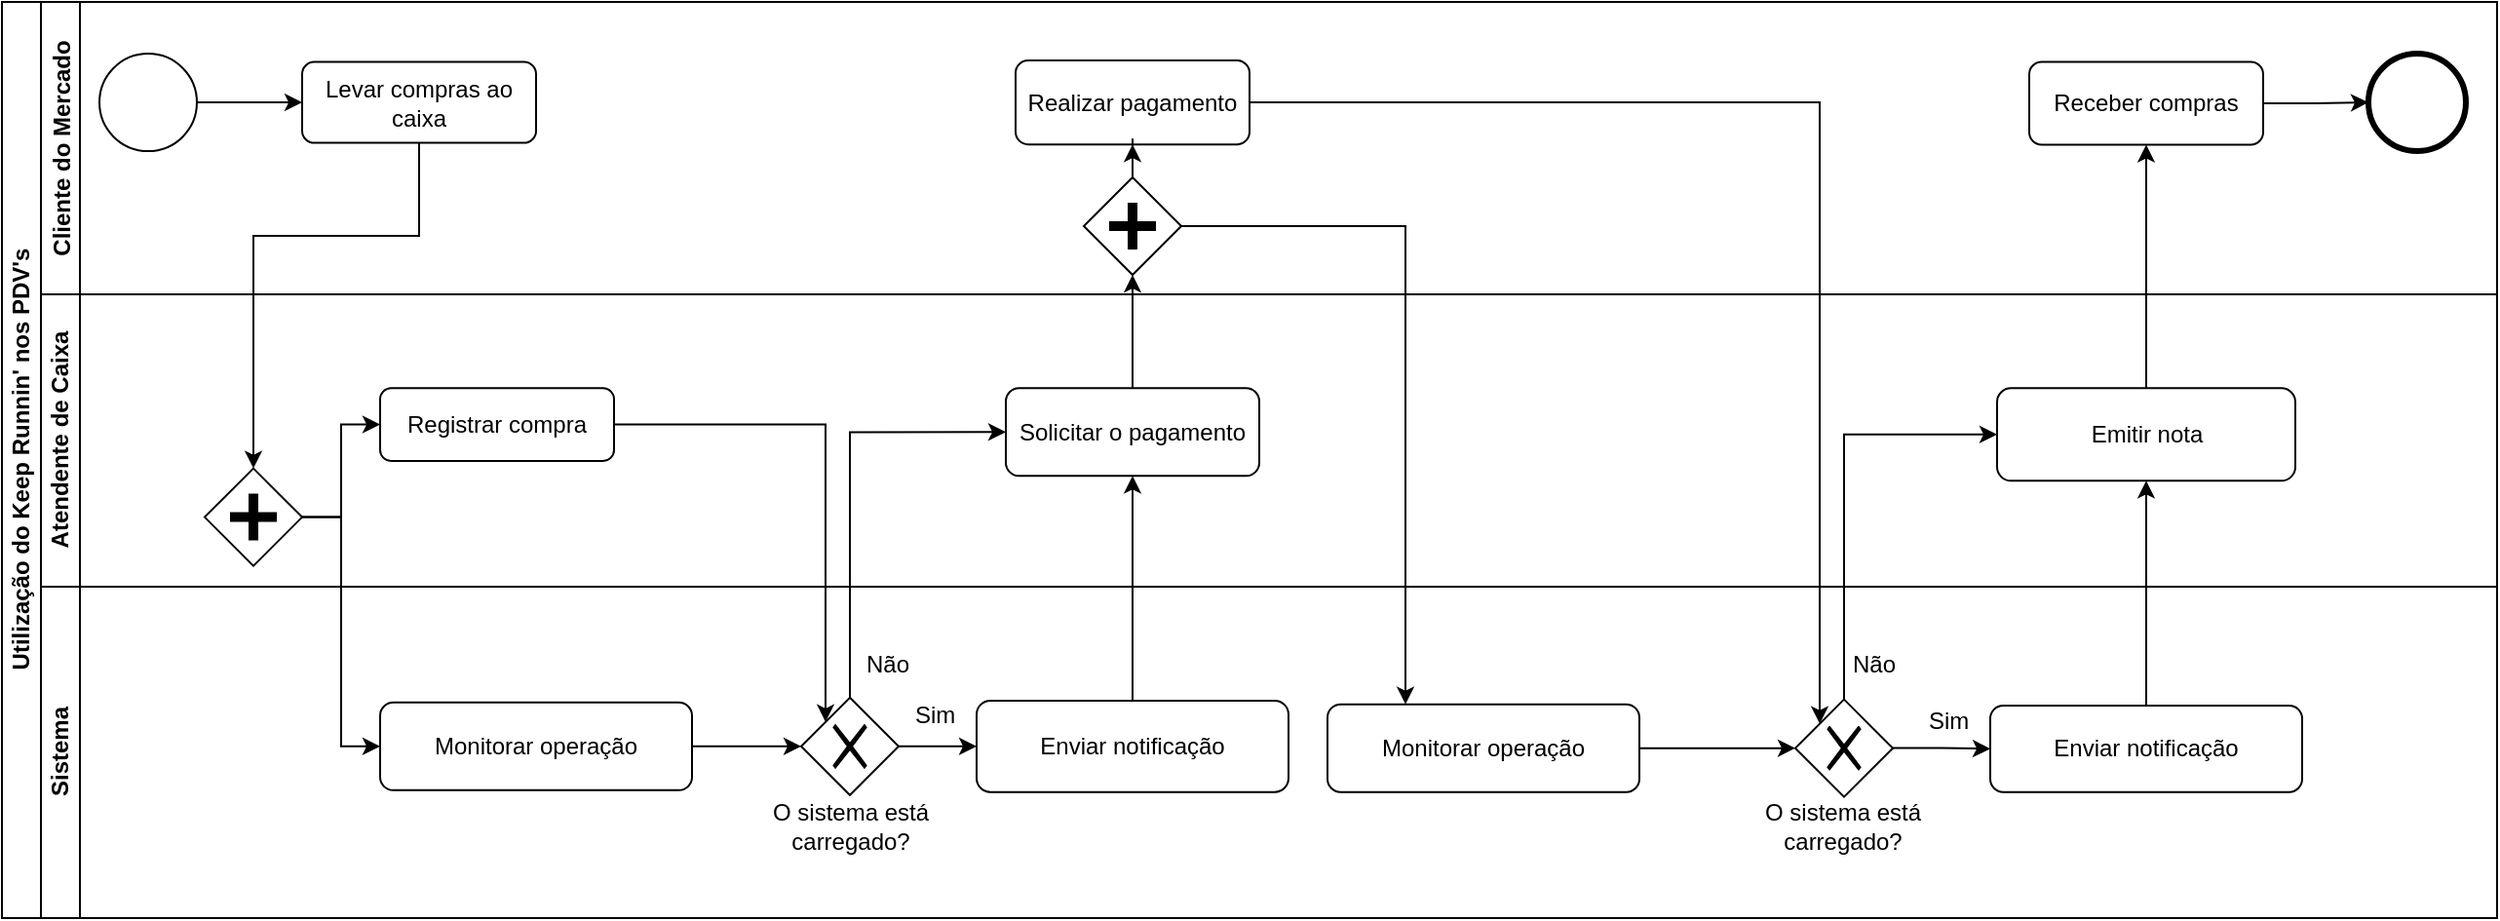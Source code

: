 <mxfile version="12.9.11" type="device" pages="2"><diagram id="c3NuhtuEMs88SY5oDYjT" name="bpmn-macro"><mxGraphModel dx="2972" dy="482" grid="1" gridSize="10" guides="1" tooltips="1" connect="1" arrows="1" fold="1" page="1" pageScale="1" pageWidth="827" pageHeight="1169" math="0" shadow="0"><root><mxCell id="0"/><mxCell id="1" parent="0"/><mxCell id="Vh5peBR717XZQMdsmWAM-1" value="Utilização do Keep Runnin' nos PDV's" style="swimlane;html=1;childLayout=stackLayout;resizeParent=1;resizeParentMax=0;horizontal=0;startSize=20;horizontalStack=0;" parent="1" vertex="1"><mxGeometry x="-1364" y="180" width="1280" height="470" as="geometry"/></mxCell><mxCell id="B78XAZ8MPt9qWJxM35Gf-1" value="Cliente do Mercado" style="swimlane;startSize=20;horizontal=0;" parent="Vh5peBR717XZQMdsmWAM-1" vertex="1"><mxGeometry x="20" width="1260" height="150" as="geometry"/></mxCell><mxCell id="B78XAZ8MPt9qWJxM35Gf-2" style="edgeStyle=orthogonalEdgeStyle;rounded=0;orthogonalLoop=1;jettySize=auto;html=1;exitX=1;exitY=0.5;exitDx=0;exitDy=0;entryX=0;entryY=0.5;entryDx=0;entryDy=0;" parent="B78XAZ8MPt9qWJxM35Gf-1" source="B78XAZ8MPt9qWJxM35Gf-5" target="B78XAZ8MPt9qWJxM35Gf-6" edge="1"><mxGeometry relative="1" as="geometry"/></mxCell><mxCell id="B78XAZ8MPt9qWJxM35Gf-6" value="" style="shape=mxgraph.bpmn.shape;html=1;verticalLabelPosition=bottom;labelBackgroundColor=#ffffff;verticalAlign=top;align=center;perimeter=ellipsePerimeter;outlineConnect=0;outline=end;symbol=general;" parent="B78XAZ8MPt9qWJxM35Gf-1" vertex="1"><mxGeometry x="1194" y="26.54" width="50" height="50" as="geometry"/></mxCell><mxCell id="B78XAZ8MPt9qWJxM35Gf-7" value="Realizar pagamento" style="shape=ext;rounded=1;html=1;whiteSpace=wrap;" parent="B78XAZ8MPt9qWJxM35Gf-1" vertex="1"><mxGeometry x="500" y="30.0" width="120" height="43.09" as="geometry"/></mxCell><mxCell id="0lItFt9nKa87hjEX4NUT-3" style="edgeStyle=orthogonalEdgeStyle;rounded=0;orthogonalLoop=1;jettySize=auto;html=1;exitX=1;exitY=0.5;exitDx=0;exitDy=0;" parent="B78XAZ8MPt9qWJxM35Gf-1" source="B78XAZ8MPt9qWJxM35Gf-3" target="0lItFt9nKa87hjEX4NUT-2" edge="1"><mxGeometry relative="1" as="geometry"/></mxCell><mxCell id="B78XAZ8MPt9qWJxM35Gf-3" value="" style="shape=mxgraph.bpmn.shape;html=1;verticalLabelPosition=bottom;labelBackgroundColor=#ffffff;verticalAlign=top;align=center;perimeter=ellipsePerimeter;outlineConnect=0;outline=standard;symbol=general;" parent="B78XAZ8MPt9qWJxM35Gf-1" vertex="1"><mxGeometry x="30" y="26.54" width="50" height="50" as="geometry"/></mxCell><mxCell id="B78XAZ8MPt9qWJxM35Gf-4" style="edgeStyle=orthogonalEdgeStyle;rounded=0;orthogonalLoop=1;jettySize=auto;html=1;exitX=0.5;exitY=1;exitDx=0;exitDy=0;" parent="B78XAZ8MPt9qWJxM35Gf-1" source="B78XAZ8MPt9qWJxM35Gf-5" target="B78XAZ8MPt9qWJxM35Gf-5" edge="1"><mxGeometry relative="1" as="geometry"/></mxCell><mxCell id="0lItFt9nKa87hjEX4NUT-2" value="Levar compras ao caixa" style="rounded=1;whiteSpace=wrap;html=1;" parent="B78XAZ8MPt9qWJxM35Gf-1" vertex="1"><mxGeometry x="134" y="30.77" width="120" height="41.54" as="geometry"/></mxCell><mxCell id="B78XAZ8MPt9qWJxM35Gf-5" value="Receber compras" style="shape=ext;rounded=1;html=1;whiteSpace=wrap;" parent="B78XAZ8MPt9qWJxM35Gf-1" vertex="1"><mxGeometry x="1020" y="30.77" width="120" height="42.5" as="geometry"/></mxCell><mxCell id="B78XAZ8MPt9qWJxM35Gf-47" style="edgeStyle=orthogonalEdgeStyle;rounded=0;orthogonalLoop=1;jettySize=auto;html=1;exitX=0.5;exitY=0;exitDx=0;exitDy=0;" parent="B78XAZ8MPt9qWJxM35Gf-1" source="B78XAZ8MPt9qWJxM35Gf-44" target="B78XAZ8MPt9qWJxM35Gf-7" edge="1"><mxGeometry relative="1" as="geometry"/></mxCell><mxCell id="B78XAZ8MPt9qWJxM35Gf-44" value="" style="shape=mxgraph.bpmn.shape;html=1;verticalLabelPosition=bottom;labelBackgroundColor=#ffffff;verticalAlign=top;align=center;perimeter=rhombusPerimeter;background=gateway;outlineConnect=0;outline=none;symbol=parallelGw;" parent="B78XAZ8MPt9qWJxM35Gf-1" vertex="1"><mxGeometry x="535" y="90" width="50" height="50" as="geometry"/></mxCell><mxCell id="B78XAZ8MPt9qWJxM35Gf-9" value="Atendente de Caixa" style="swimlane;html=1;startSize=20;horizontal=0;" parent="Vh5peBR717XZQMdsmWAM-1" vertex="1"><mxGeometry x="20" y="150" width="1260" height="150" as="geometry"/></mxCell><mxCell id="B78XAZ8MPt9qWJxM35Gf-11" value="Emitir nota" style="shape=ext;rounded=1;html=1;whiteSpace=wrap;" parent="B78XAZ8MPt9qWJxM35Gf-9" vertex="1"><mxGeometry x="1003.5" y="48.16" width="153" height="47.5" as="geometry"/></mxCell><mxCell id="B78XAZ8MPt9qWJxM35Gf-12" value="Solicitar o pagamento" style="shape=ext;rounded=1;html=1;whiteSpace=wrap;" parent="B78XAZ8MPt9qWJxM35Gf-9" vertex="1"><mxGeometry x="495" y="48.16" width="130" height="45" as="geometry"/></mxCell><mxCell id="B78XAZ8MPt9qWJxM35Gf-42" style="edgeStyle=orthogonalEdgeStyle;rounded=0;orthogonalLoop=1;jettySize=auto;html=1;entryX=0;entryY=0.5;entryDx=0;entryDy=0;" parent="B78XAZ8MPt9qWJxM35Gf-9" source="B78XAZ8MPt9qWJxM35Gf-39" target="B78XAZ8MPt9qWJxM35Gf-10" edge="1"><mxGeometry relative="1" as="geometry"/></mxCell><mxCell id="B78XAZ8MPt9qWJxM35Gf-10" value="Registrar compra" style="shape=ext;rounded=1;html=1;whiteSpace=wrap;" parent="B78XAZ8MPt9qWJxM35Gf-9" vertex="1"><mxGeometry x="174" y="48.16" width="120" height="37.3" as="geometry"/></mxCell><mxCell id="B78XAZ8MPt9qWJxM35Gf-39" value="" style="shape=mxgraph.bpmn.shape;html=1;verticalLabelPosition=bottom;labelBackgroundColor=#ffffff;verticalAlign=top;align=center;perimeter=rhombusPerimeter;background=gateway;outlineConnect=0;outline=none;symbol=parallelGw;" parent="B78XAZ8MPt9qWJxM35Gf-9" vertex="1"><mxGeometry x="84" y="89.31" width="50" height="50" as="geometry"/></mxCell><mxCell id="B78XAZ8MPt9qWJxM35Gf-16" value="Sistema" style="swimlane;html=1;startSize=20;horizontal=0;" parent="Vh5peBR717XZQMdsmWAM-1" vertex="1"><mxGeometry x="20" y="300" width="1260" height="170" as="geometry"/></mxCell><mxCell id="B78XAZ8MPt9qWJxM35Gf-17" style="edgeStyle=orthogonalEdgeStyle;rounded=0;orthogonalLoop=1;jettySize=auto;html=1;entryX=0;entryY=0.5;entryDx=0;entryDy=0;" parent="B78XAZ8MPt9qWJxM35Gf-16" source="B78XAZ8MPt9qWJxM35Gf-27" target="B78XAZ8MPt9qWJxM35Gf-25" edge="1"><mxGeometry relative="1" as="geometry"/></mxCell><mxCell id="B78XAZ8MPt9qWJxM35Gf-19" style="edgeStyle=orthogonalEdgeStyle;rounded=0;orthogonalLoop=1;jettySize=auto;html=1;" parent="B78XAZ8MPt9qWJxM35Gf-16" source="B78XAZ8MPt9qWJxM35Gf-25" target="B78XAZ8MPt9qWJxM35Gf-26" edge="1"><mxGeometry relative="1" as="geometry"/></mxCell><mxCell id="B78XAZ8MPt9qWJxM35Gf-20" style="edgeStyle=orthogonalEdgeStyle;rounded=0;orthogonalLoop=1;jettySize=auto;html=1;entryX=0;entryY=0.5;entryDx=0;entryDy=0;" parent="B78XAZ8MPt9qWJxM35Gf-16" source="B78XAZ8MPt9qWJxM35Gf-28" target="B78XAZ8MPt9qWJxM35Gf-29" edge="1"><mxGeometry relative="1" as="geometry"/></mxCell><mxCell id="B78XAZ8MPt9qWJxM35Gf-14" value="Não" style="text;html=1;align=center;verticalAlign=middle;resizable=0;points=[];autosize=1;" parent="B78XAZ8MPt9qWJxM35Gf-16" vertex="1"><mxGeometry x="920" y="30" width="40" height="20" as="geometry"/></mxCell><mxCell id="B78XAZ8MPt9qWJxM35Gf-13" value="Não" style="text;html=1;align=center;verticalAlign=middle;resizable=0;points=[];autosize=1;" parent="B78XAZ8MPt9qWJxM35Gf-16" vertex="1"><mxGeometry x="414" y="30" width="40" height="20" as="geometry"/></mxCell><mxCell id="B78XAZ8MPt9qWJxM35Gf-21" value="Sim&amp;nbsp;" style="text;html=1;align=center;verticalAlign=middle;resizable=0;points=[];autosize=1;" parent="B78XAZ8MPt9qWJxM35Gf-16" vertex="1"><mxGeometry x="960" y="59.41" width="40" height="20" as="geometry"/></mxCell><mxCell id="B78XAZ8MPt9qWJxM35Gf-22" value="Sim&amp;nbsp;" style="text;html=1;align=center;verticalAlign=middle;resizable=0;points=[];autosize=1;" parent="B78XAZ8MPt9qWJxM35Gf-16" vertex="1"><mxGeometry x="440" y="55.66" width="40" height="20" as="geometry"/></mxCell><mxCell id="B78XAZ8MPt9qWJxM35Gf-23" style="edgeStyle=orthogonalEdgeStyle;rounded=0;orthogonalLoop=1;jettySize=auto;html=1;" parent="B78XAZ8MPt9qWJxM35Gf-16" source="B78XAZ8MPt9qWJxM35Gf-29" target="B78XAZ8MPt9qWJxM35Gf-30" edge="1"><mxGeometry relative="1" as="geometry"/></mxCell><mxCell id="B78XAZ8MPt9qWJxM35Gf-27" value="Monitorar operação" style="shape=ext;rounded=1;html=1;whiteSpace=wrap;" parent="B78XAZ8MPt9qWJxM35Gf-16" vertex="1"><mxGeometry x="174" y="59.41" width="160" height="45" as="geometry"/></mxCell><mxCell id="B78XAZ8MPt9qWJxM35Gf-30" value="Enviar notificação" style="shape=ext;rounded=1;html=1;whiteSpace=wrap;" parent="B78XAZ8MPt9qWJxM35Gf-16" vertex="1"><mxGeometry x="1000" y="60.99" width="160" height="44.34" as="geometry"/></mxCell><mxCell id="B78XAZ8MPt9qWJxM35Gf-25" value="" style="shape=mxgraph.bpmn.shape;html=1;verticalLabelPosition=bottom;labelBackgroundColor=#ffffff;verticalAlign=top;align=center;perimeter=rhombusPerimeter;background=gateway;outlineConnect=0;outline=none;symbol=exclusiveGw;" parent="B78XAZ8MPt9qWJxM35Gf-16" vertex="1"><mxGeometry x="390" y="56.91" width="50" height="50" as="geometry"/></mxCell><mxCell id="B78XAZ8MPt9qWJxM35Gf-26" value="Enviar notificação" style="shape=ext;rounded=1;html=1;whiteSpace=wrap;" parent="B78XAZ8MPt9qWJxM35Gf-16" vertex="1"><mxGeometry x="480" y="58.49" width="160" height="46.84" as="geometry"/></mxCell><mxCell id="B78XAZ8MPt9qWJxM35Gf-28" value="Monitorar operação" style="shape=ext;rounded=1;html=1;whiteSpace=wrap;" parent="B78XAZ8MPt9qWJxM35Gf-16" vertex="1"><mxGeometry x="660" y="60.33" width="160" height="45" as="geometry"/></mxCell><mxCell id="B78XAZ8MPt9qWJxM35Gf-29" value="" style="shape=mxgraph.bpmn.shape;html=1;verticalLabelPosition=bottom;labelBackgroundColor=#ffffff;verticalAlign=top;align=center;perimeter=rhombusPerimeter;background=gateway;outlineConnect=0;outline=none;symbol=exclusiveGw;" parent="B78XAZ8MPt9qWJxM35Gf-16" vertex="1"><mxGeometry x="900" y="57.83" width="50" height="50" as="geometry"/></mxCell><mxCell id="B78XAZ8MPt9qWJxM35Gf-18" value="O sistema está&lt;br&gt;carregado?" style="text;html=1;align=center;verticalAlign=middle;resizable=0;points=[];autosize=1;" parent="B78XAZ8MPt9qWJxM35Gf-16" vertex="1"><mxGeometry x="365" y="107.83" width="100" height="30" as="geometry"/></mxCell><mxCell id="B78XAZ8MPt9qWJxM35Gf-24" value="O sistema está&lt;br&gt;carregado?" style="text;html=1;align=center;verticalAlign=middle;resizable=0;points=[];autosize=1;" parent="B78XAZ8MPt9qWJxM35Gf-16" vertex="1"><mxGeometry x="874" y="107.83" width="100" height="30" as="geometry"/></mxCell><mxCell id="B78XAZ8MPt9qWJxM35Gf-32" style="edgeStyle=orthogonalEdgeStyle;rounded=0;orthogonalLoop=1;jettySize=auto;html=1;exitX=0.5;exitY=0;exitDx=0;exitDy=0;entryX=0;entryY=0.5;entryDx=0;entryDy=0;" parent="Vh5peBR717XZQMdsmWAM-1" source="B78XAZ8MPt9qWJxM35Gf-25" target="B78XAZ8MPt9qWJxM35Gf-12" edge="1"><mxGeometry relative="1" as="geometry"/></mxCell><mxCell id="B78XAZ8MPt9qWJxM35Gf-34" style="edgeStyle=orthogonalEdgeStyle;rounded=0;orthogonalLoop=1;jettySize=auto;html=1;exitX=0.5;exitY=0;exitDx=0;exitDy=0;" parent="Vh5peBR717XZQMdsmWAM-1" source="B78XAZ8MPt9qWJxM35Gf-26" target="B78XAZ8MPt9qWJxM35Gf-12" edge="1"><mxGeometry relative="1" as="geometry"/></mxCell><mxCell id="B78XAZ8MPt9qWJxM35Gf-36" style="edgeStyle=orthogonalEdgeStyle;rounded=0;orthogonalLoop=1;jettySize=auto;html=1;exitX=0.5;exitY=0;exitDx=0;exitDy=0;entryX=0;entryY=0.5;entryDx=0;entryDy=0;" parent="Vh5peBR717XZQMdsmWAM-1" source="B78XAZ8MPt9qWJxM35Gf-29" target="B78XAZ8MPt9qWJxM35Gf-11" edge="1"><mxGeometry relative="1" as="geometry"/></mxCell><mxCell id="B78XAZ8MPt9qWJxM35Gf-37" style="edgeStyle=orthogonalEdgeStyle;rounded=0;orthogonalLoop=1;jettySize=auto;html=1;exitX=0.5;exitY=0;exitDx=0;exitDy=0;entryX=0.5;entryY=1;entryDx=0;entryDy=0;" parent="Vh5peBR717XZQMdsmWAM-1" source="B78XAZ8MPt9qWJxM35Gf-30" target="B78XAZ8MPt9qWJxM35Gf-11" edge="1"><mxGeometry relative="1" as="geometry"/></mxCell><mxCell id="B78XAZ8MPt9qWJxM35Gf-38" style="edgeStyle=orthogonalEdgeStyle;rounded=0;orthogonalLoop=1;jettySize=auto;html=1;exitX=0.5;exitY=0;exitDx=0;exitDy=0;entryX=0.5;entryY=1;entryDx=0;entryDy=0;" parent="Vh5peBR717XZQMdsmWAM-1" source="B78XAZ8MPt9qWJxM35Gf-11" target="B78XAZ8MPt9qWJxM35Gf-5" edge="1"><mxGeometry relative="1" as="geometry"/></mxCell><mxCell id="B78XAZ8MPt9qWJxM35Gf-43" style="edgeStyle=orthogonalEdgeStyle;rounded=0;orthogonalLoop=1;jettySize=auto;html=1;entryX=0;entryY=0.5;entryDx=0;entryDy=0;" parent="Vh5peBR717XZQMdsmWAM-1" source="B78XAZ8MPt9qWJxM35Gf-39" target="B78XAZ8MPt9qWJxM35Gf-27" edge="1"><mxGeometry relative="1" as="geometry"/></mxCell><mxCell id="B78XAZ8MPt9qWJxM35Gf-46" style="edgeStyle=orthogonalEdgeStyle;rounded=0;orthogonalLoop=1;jettySize=auto;html=1;exitX=0.5;exitY=0;exitDx=0;exitDy=0;" parent="Vh5peBR717XZQMdsmWAM-1" source="B78XAZ8MPt9qWJxM35Gf-12" target="B78XAZ8MPt9qWJxM35Gf-44" edge="1"><mxGeometry relative="1" as="geometry"/></mxCell><mxCell id="B78XAZ8MPt9qWJxM35Gf-48" style="edgeStyle=orthogonalEdgeStyle;rounded=0;orthogonalLoop=1;jettySize=auto;html=1;exitX=1;exitY=0.5;exitDx=0;exitDy=0;entryX=0.25;entryY=0;entryDx=0;entryDy=0;" parent="Vh5peBR717XZQMdsmWAM-1" source="B78XAZ8MPt9qWJxM35Gf-44" target="B78XAZ8MPt9qWJxM35Gf-28" edge="1"><mxGeometry relative="1" as="geometry"/></mxCell><mxCell id="0lItFt9nKa87hjEX4NUT-4" style="edgeStyle=orthogonalEdgeStyle;rounded=0;orthogonalLoop=1;jettySize=auto;html=1;exitX=0.5;exitY=1;exitDx=0;exitDy=0;entryX=0.5;entryY=0;entryDx=0;entryDy=0;" parent="Vh5peBR717XZQMdsmWAM-1" source="0lItFt9nKa87hjEX4NUT-2" target="B78XAZ8MPt9qWJxM35Gf-39" edge="1"><mxGeometry relative="1" as="geometry"><Array as="points"><mxPoint x="214" y="120"/><mxPoint x="129" y="120"/></Array></mxGeometry></mxCell><mxCell id="eMNBAR_Di2ct390Tx6Dg-1" style="edgeStyle=orthogonalEdgeStyle;rounded=0;orthogonalLoop=1;jettySize=auto;html=1;exitX=1;exitY=0.5;exitDx=0;exitDy=0;entryX=0.25;entryY=0.25;entryDx=0;entryDy=0;entryPerimeter=0;" parent="Vh5peBR717XZQMdsmWAM-1" source="B78XAZ8MPt9qWJxM35Gf-10" target="B78XAZ8MPt9qWJxM35Gf-25" edge="1"><mxGeometry relative="1" as="geometry"/></mxCell><mxCell id="eMNBAR_Di2ct390Tx6Dg-2" style="edgeStyle=orthogonalEdgeStyle;rounded=0;orthogonalLoop=1;jettySize=auto;html=1;exitX=1;exitY=0.5;exitDx=0;exitDy=0;entryX=0.25;entryY=0.25;entryDx=0;entryDy=0;entryPerimeter=0;" parent="Vh5peBR717XZQMdsmWAM-1" source="B78XAZ8MPt9qWJxM35Gf-7" target="B78XAZ8MPt9qWJxM35Gf-29" edge="1"><mxGeometry relative="1" as="geometry"/></mxCell></root></mxGraphModel></diagram><diagram name="bpmn-micro" id="N1xGqCWpBUXhDon2P3T6"><mxGraphModel dx="3205" dy="567" grid="1" gridSize="10" guides="1" tooltips="1" connect="1" arrows="1" fold="1" page="1" pageScale="1" pageWidth="827" pageHeight="1169" math="0" shadow="0"><root><mxCell id="0QOoDChIhGC8e_JKSmdJ-0"/><mxCell id="0QOoDChIhGC8e_JKSmdJ-1" parent="0QOoDChIhGC8e_JKSmdJ-0"/><mxCell id="0QOoDChIhGC8e_JKSmdJ-2" value="Processo de Monitoramento de Sistema" style="swimlane;html=1;childLayout=stackLayout;resizeParent=1;resizeParentMax=0;horizontal=0;startSize=20;horizontalStack=0;" parent="0QOoDChIhGC8e_JKSmdJ-1" vertex="1"><mxGeometry x="-1570" y="50" width="1500" height="540" as="geometry"/></mxCell><mxCell id="9Ld4M-j0psADtbaenKCE-4" value="" style="edgeStyle=orthogonalEdgeStyle;rounded=0;orthogonalLoop=1;jettySize=auto;html=1;" parent="0QOoDChIhGC8e_JKSmdJ-2" source="Z24LBl3ZKb3li9x1-1qe-1" target="9Ld4M-j0psADtbaenKCE-3" edge="1"><mxGeometry relative="1" as="geometry"/></mxCell><mxCell id="9Ld4M-j0psADtbaenKCE-5" style="edgeStyle=orthogonalEdgeStyle;rounded=0;orthogonalLoop=1;jettySize=auto;html=1;exitX=0.5;exitY=1;exitDx=0;exitDy=0;entryX=0;entryY=0.5;entryDx=0;entryDy=0;" parent="0QOoDChIhGC8e_JKSmdJ-2" source="9Ld4M-j0psADtbaenKCE-0" target="9Ld4M-j0psADtbaenKCE-3" edge="1"><mxGeometry relative="1" as="geometry"/></mxCell><mxCell id="0QOoDChIhGC8e_JKSmdJ-3" value="Atendente de Caixa" style="swimlane;html=1;startSize=20;horizontal=0;" parent="0QOoDChIhGC8e_JKSmdJ-2" vertex="1"><mxGeometry x="20" width="1480" height="170" as="geometry"/></mxCell><mxCell id="9Ld4M-j0psADtbaenKCE-1" style="edgeStyle=orthogonalEdgeStyle;rounded=0;orthogonalLoop=1;jettySize=auto;html=1;exitX=1;exitY=0.5;exitDx=0;exitDy=0;entryX=0;entryY=0.5;entryDx=0;entryDy=0;" parent="0QOoDChIhGC8e_JKSmdJ-3" source="Z24LBl3ZKb3li9x1-1qe-0" target="9Ld4M-j0psADtbaenKCE-0" edge="1"><mxGeometry relative="1" as="geometry"/></mxCell><mxCell id="Z24LBl3ZKb3li9x1-1qe-0" value="" style="shape=mxgraph.bpmn.shape;html=1;verticalLabelPosition=bottom;labelBackgroundColor=#ffffff;verticalAlign=top;align=center;perimeter=ellipsePerimeter;outlineConnect=0;outline=standard;symbol=general;" parent="0QOoDChIhGC8e_JKSmdJ-3" vertex="1"><mxGeometry x="30" y="20" width="50" height="50" as="geometry"/></mxCell><mxCell id="9Ld4M-j0psADtbaenKCE-2" style="edgeStyle=orthogonalEdgeStyle;rounded=0;orthogonalLoop=1;jettySize=auto;html=1;exitX=1;exitY=0.5;exitDx=0;exitDy=0;" parent="0QOoDChIhGC8e_JKSmdJ-3" source="9Ld4M-j0psADtbaenKCE-0" target="Z24LBl3ZKb3li9x1-1qe-1" edge="1"><mxGeometry relative="1" as="geometry"/></mxCell><mxCell id="9Ld4M-j0psADtbaenKCE-0" value="" style="shape=mxgraph.bpmn.shape;html=1;verticalLabelPosition=bottom;labelBackgroundColor=#ffffff;verticalAlign=top;align=center;perimeter=rhombusPerimeter;background=gateway;outlineConnect=0;outline=none;symbol=parallelGw;" parent="0QOoDChIhGC8e_JKSmdJ-3" vertex="1"><mxGeometry x="110" y="20" width="50" height="50" as="geometry"/></mxCell><mxCell id="Z24LBl3ZKb3li9x1-1qe-1" value="Registrar compra" style="shape=ext;rounded=1;html=1;whiteSpace=wrap;" parent="0QOoDChIhGC8e_JKSmdJ-3" vertex="1"><mxGeometry x="190" y="22.5" width="120" height="45" as="geometry"/></mxCell><mxCell id="KAmvVac5mEkI-8yUprFS-0" value="" style="shape=mxgraph.bpmn.shape;html=1;verticalLabelPosition=bottom;labelBackgroundColor=#ffffff;verticalAlign=top;align=center;perimeter=ellipsePerimeter;outlineConnect=0;outline=end;symbol=general;" parent="0QOoDChIhGC8e_JKSmdJ-3" vertex="1"><mxGeometry x="1392" y="20" width="50" height="50" as="geometry"/></mxCell><mxCell id="X-Vo-S0aOBVSHEInuLb7-17" style="edgeStyle=orthogonalEdgeStyle;rounded=0;orthogonalLoop=1;jettySize=auto;html=1;exitX=1;exitY=0.5;exitDx=0;exitDy=0;" edge="1" parent="0QOoDChIhGC8e_JKSmdJ-3" source="XjrlAF3a-9xK30LVJ9Ph-0" target="KAmvVac5mEkI-8yUprFS-0"><mxGeometry relative="1" as="geometry"/></mxCell><mxCell id="XjrlAF3a-9xK30LVJ9Ph-0" value="Solicitar pagamento" style="shape=ext;rounded=1;html=1;whiteSpace=wrap;" vertex="1" parent="0QOoDChIhGC8e_JKSmdJ-3"><mxGeometry x="1180" y="22.5" width="120" height="45" as="geometry"/></mxCell><mxCell id="X-Vo-S0aOBVSHEInuLb7-15" style="edgeStyle=orthogonalEdgeStyle;rounded=0;orthogonalLoop=1;jettySize=auto;html=1;exitX=0.5;exitY=0;exitDx=0;exitDy=0;" edge="1" parent="0QOoDChIhGC8e_JKSmdJ-3" source="X-Vo-S0aOBVSHEInuLb7-6" target="XjrlAF3a-9xK30LVJ9Ph-0"><mxGeometry relative="1" as="geometry"/></mxCell><mxCell id="X-Vo-S0aOBVSHEInuLb7-6" value="Reduzir ritmo de atendimento" style="shape=ext;rounded=1;html=1;whiteSpace=wrap;" vertex="1" parent="0QOoDChIhGC8e_JKSmdJ-3"><mxGeometry x="1180" y="100" width="120" height="45" as="geometry"/></mxCell><mxCell id="0QOoDChIhGC8e_JKSmdJ-20" value="Sistema" style="swimlane;html=1;startSize=20;horizontal=0;" parent="0QOoDChIhGC8e_JKSmdJ-2" vertex="1"><mxGeometry x="20" y="170" width="1480" height="370" as="geometry"/></mxCell><mxCell id="OlpVUVgLHqFzJKcoz9PE-5" style="edgeStyle=orthogonalEdgeStyle;rounded=0;orthogonalLoop=1;jettySize=auto;html=1;exitX=1;exitY=0.5;exitDx=0;exitDy=0;entryX=0;entryY=0.5;entryDx=0;entryDy=0;" edge="1" parent="0QOoDChIhGC8e_JKSmdJ-20" source="9Ld4M-j0psADtbaenKCE-3" target="OlpVUVgLHqFzJKcoz9PE-4"><mxGeometry relative="1" as="geometry"/></mxCell><mxCell id="9Ld4M-j0psADtbaenKCE-3" value="Receber dados do caixa" style="shape=ext;rounded=1;html=1;whiteSpace=wrap;" parent="0QOoDChIhGC8e_JKSmdJ-20" vertex="1"><mxGeometry x="190" y="112.5" width="120" height="45" as="geometry"/></mxCell><mxCell id="6Udx4CW9P02CAfeNGXdP-7" style="edgeStyle=orthogonalEdgeStyle;rounded=0;orthogonalLoop=1;jettySize=auto;html=1;exitX=1;exitY=0.5;exitDx=0;exitDy=0;" edge="1" parent="0QOoDChIhGC8e_JKSmdJ-20" source="-04JxwEBUjjIclpAGio1-0" target="6Udx4CW9P02CAfeNGXdP-5"><mxGeometry relative="1" as="geometry"/></mxCell><mxCell id="-04JxwEBUjjIclpAGio1-0" value="Monitorar CPU" style="shape=ext;rounded=1;html=1;whiteSpace=wrap;" parent="0QOoDChIhGC8e_JKSmdJ-20" vertex="1"><mxGeometry x="460" y="27.5" width="120" height="45" as="geometry"/></mxCell><mxCell id="6Udx4CW9P02CAfeNGXdP-8" style="edgeStyle=orthogonalEdgeStyle;rounded=0;orthogonalLoop=1;jettySize=auto;html=1;exitX=1;exitY=0.5;exitDx=0;exitDy=0;" edge="1" parent="0QOoDChIhGC8e_JKSmdJ-20" source="OlpVUVgLHqFzJKcoz9PE-0" target="6Udx4CW9P02CAfeNGXdP-5"><mxGeometry relative="1" as="geometry"/></mxCell><mxCell id="OlpVUVgLHqFzJKcoz9PE-0" value="Monitorar Memória" style="shape=ext;rounded=1;html=1;whiteSpace=wrap;" vertex="1" parent="0QOoDChIhGC8e_JKSmdJ-20"><mxGeometry x="460" y="112.5" width="120" height="45" as="geometry"/></mxCell><mxCell id="6Udx4CW9P02CAfeNGXdP-10" style="edgeStyle=orthogonalEdgeStyle;rounded=0;orthogonalLoop=1;jettySize=auto;html=1;exitX=1;exitY=0.5;exitDx=0;exitDy=0;" edge="1" parent="0QOoDChIhGC8e_JKSmdJ-20" source="OlpVUVgLHqFzJKcoz9PE-2" target="6Udx4CW9P02CAfeNGXdP-5"><mxGeometry relative="1" as="geometry"/></mxCell><mxCell id="OlpVUVgLHqFzJKcoz9PE-2" value="Monitorar Disco" style="shape=ext;rounded=1;html=1;whiteSpace=wrap;" vertex="1" parent="0QOoDChIhGC8e_JKSmdJ-20"><mxGeometry x="460" y="207.5" width="120" height="45" as="geometry"/></mxCell><mxCell id="OlpVUVgLHqFzJKcoz9PE-6" style="edgeStyle=orthogonalEdgeStyle;rounded=0;orthogonalLoop=1;jettySize=auto;html=1;exitX=0.5;exitY=0;exitDx=0;exitDy=0;entryX=0;entryY=0.5;entryDx=0;entryDy=0;" edge="1" parent="0QOoDChIhGC8e_JKSmdJ-20" source="OlpVUVgLHqFzJKcoz9PE-4" target="-04JxwEBUjjIclpAGio1-0"><mxGeometry relative="1" as="geometry"/></mxCell><mxCell id="OlpVUVgLHqFzJKcoz9PE-7" style="edgeStyle=orthogonalEdgeStyle;rounded=0;orthogonalLoop=1;jettySize=auto;html=1;exitX=1;exitY=0.5;exitDx=0;exitDy=0;" edge="1" parent="0QOoDChIhGC8e_JKSmdJ-20" source="OlpVUVgLHqFzJKcoz9PE-4" target="OlpVUVgLHqFzJKcoz9PE-0"><mxGeometry relative="1" as="geometry"/></mxCell><mxCell id="OlpVUVgLHqFzJKcoz9PE-8" style="edgeStyle=orthogonalEdgeStyle;rounded=0;orthogonalLoop=1;jettySize=auto;html=1;exitX=0.5;exitY=1;exitDx=0;exitDy=0;entryX=0;entryY=0.5;entryDx=0;entryDy=0;" edge="1" parent="0QOoDChIhGC8e_JKSmdJ-20" source="OlpVUVgLHqFzJKcoz9PE-4" target="OlpVUVgLHqFzJKcoz9PE-2"><mxGeometry relative="1" as="geometry"/></mxCell><mxCell id="OlpVUVgLHqFzJKcoz9PE-4" value="" style="shape=mxgraph.bpmn.shape;html=1;verticalLabelPosition=bottom;labelBackgroundColor=#ffffff;verticalAlign=top;align=center;perimeter=rhombusPerimeter;background=gateway;outlineConnect=0;outline=none;symbol=parallelGw;" vertex="1" parent="0QOoDChIhGC8e_JKSmdJ-20"><mxGeometry x="360" y="110" width="50" height="50" as="geometry"/></mxCell><mxCell id="6Udx4CW9P02CAfeNGXdP-31" style="edgeStyle=orthogonalEdgeStyle;rounded=0;orthogonalLoop=1;jettySize=auto;html=1;exitX=1;exitY=0.5;exitDx=0;exitDy=0;entryX=0.25;entryY=0;entryDx=0;entryDy=0;" edge="1" parent="0QOoDChIhGC8e_JKSmdJ-20" source="OlpVUVgLHqFzJKcoz9PE-10" target="X-Vo-S0aOBVSHEInuLb7-2"><mxGeometry relative="1" as="geometry"/></mxCell><mxCell id="OlpVUVgLHqFzJKcoz9PE-10" value="" style="shape=mxgraph.bpmn.shape;html=1;verticalLabelPosition=bottom;labelBackgroundColor=#ffffff;verticalAlign=top;align=center;perimeter=rhombusPerimeter;background=gateway;outlineConnect=0;outline=none;symbol=exclusiveGw;" vertex="1" parent="0QOoDChIhGC8e_JKSmdJ-20"><mxGeometry x="953" y="25" width="50" height="50" as="geometry"/></mxCell><mxCell id="OlpVUVgLHqFzJKcoz9PE-15" value="CPU &amp;gt; 90% por 10s?" style="text;html=1;align=center;verticalAlign=middle;resizable=0;points=[];autosize=1;" vertex="1" parent="0QOoDChIhGC8e_JKSmdJ-20"><mxGeometry x="920" y="75" width="130" height="20" as="geometry"/></mxCell><mxCell id="6Udx4CW9P02CAfeNGXdP-29" style="edgeStyle=orthogonalEdgeStyle;rounded=0;orthogonalLoop=1;jettySize=auto;html=1;exitX=1;exitY=0.5;exitDx=0;exitDy=0;entryX=0.25;entryY=1;entryDx=0;entryDy=0;" edge="1" parent="0QOoDChIhGC8e_JKSmdJ-20" source="OlpVUVgLHqFzJKcoz9PE-18" target="X-Vo-S0aOBVSHEInuLb7-2"><mxGeometry relative="1" as="geometry"/></mxCell><mxCell id="OlpVUVgLHqFzJKcoz9PE-18" value="" style="shape=mxgraph.bpmn.shape;html=1;verticalLabelPosition=bottom;labelBackgroundColor=#ffffff;verticalAlign=top;align=center;perimeter=rhombusPerimeter;background=gateway;outlineConnect=0;outline=none;symbol=exclusiveGw;" vertex="1" parent="0QOoDChIhGC8e_JKSmdJ-20"><mxGeometry x="953" y="285" width="50" height="50" as="geometry"/></mxCell><mxCell id="6Udx4CW9P02CAfeNGXdP-30" style="edgeStyle=orthogonalEdgeStyle;rounded=0;orthogonalLoop=1;jettySize=auto;html=1;exitX=1;exitY=0.5;exitDx=0;exitDy=0;entryX=0;entryY=0.5;entryDx=0;entryDy=0;" edge="1" parent="0QOoDChIhGC8e_JKSmdJ-20" source="6Udx4CW9P02CAfeNGXdP-14" target="X-Vo-S0aOBVSHEInuLb7-2"><mxGeometry relative="1" as="geometry"><Array as="points"><mxPoint x="1110" y="185"/><mxPoint x="1110" y="135"/></Array></mxGeometry></mxCell><mxCell id="6Udx4CW9P02CAfeNGXdP-14" value="" style="shape=mxgraph.bpmn.shape;html=1;verticalLabelPosition=bottom;labelBackgroundColor=#ffffff;verticalAlign=top;align=center;perimeter=rhombusPerimeter;background=gateway;outlineConnect=0;outline=none;symbol=exclusiveGw;" vertex="1" parent="0QOoDChIhGC8e_JKSmdJ-20"><mxGeometry x="953" y="160" width="50" height="50" as="geometry"/></mxCell><mxCell id="OlpVUVgLHqFzJKcoz9PE-27" value="Sim" style="text;html=1;align=center;verticalAlign=middle;resizable=0;points=[];autosize=1;" vertex="1" parent="0QOoDChIhGC8e_JKSmdJ-20"><mxGeometry x="1000" y="27.5" width="40" height="20" as="geometry"/></mxCell><mxCell id="XjrlAF3a-9xK30LVJ9Ph-3" value="Não" style="text;html=1;align=center;verticalAlign=middle;resizable=0;points=[];autosize=1;" vertex="1" parent="0QOoDChIhGC8e_JKSmdJ-20"><mxGeometry x="940" y="5" width="40" height="20" as="geometry"/></mxCell><mxCell id="X-Vo-S0aOBVSHEInuLb7-2" value="Enviar notificação" style="shape=ext;rounded=1;html=1;whiteSpace=wrap;" vertex="1" parent="0QOoDChIhGC8e_JKSmdJ-20"><mxGeometry x="1180" y="112.5" width="120" height="45" as="geometry"/></mxCell><mxCell id="4mgmrooZy2r7VHkTwa61-6" style="edgeStyle=orthogonalEdgeStyle;rounded=0;orthogonalLoop=1;jettySize=auto;html=1;exitX=1;exitY=0.5;exitDx=0;exitDy=0;entryX=0;entryY=0.5;entryDx=0;entryDy=0;" edge="1" parent="0QOoDChIhGC8e_JKSmdJ-20" source="6Udx4CW9P02CAfeNGXdP-5" target="4mgmrooZy2r7VHkTwa61-0"><mxGeometry relative="1" as="geometry"/></mxCell><mxCell id="6Udx4CW9P02CAfeNGXdP-5" value="Salvar dados no Banco de Dados" style="shape=ext;rounded=1;html=1;whiteSpace=wrap;" vertex="1" parent="0QOoDChIhGC8e_JKSmdJ-20"><mxGeometry x="670" y="112.5" width="120" height="45" as="geometry"/></mxCell><mxCell id="6Udx4CW9P02CAfeNGXdP-17" value="Memória&amp;nbsp;&amp;gt; 95%&amp;nbsp;por 20s?" style="text;html=1;align=center;verticalAlign=middle;resizable=0;points=[];autosize=1;" vertex="1" parent="0QOoDChIhGC8e_JKSmdJ-20"><mxGeometry x="903" y="210" width="150" height="20" as="geometry"/></mxCell><mxCell id="6Udx4CW9P02CAfeNGXdP-18" value="Disco&amp;nbsp;&amp;gt; 95%&amp;nbsp;por 20s?" style="text;html=1;align=center;verticalAlign=middle;resizable=0;points=[];autosize=1;" vertex="1" parent="0QOoDChIhGC8e_JKSmdJ-20"><mxGeometry x="913" y="335" width="130" height="20" as="geometry"/></mxCell><mxCell id="6Udx4CW9P02CAfeNGXdP-25" value="Não" style="text;html=1;align=center;verticalAlign=middle;resizable=0;points=[];autosize=1;" vertex="1" parent="0QOoDChIhGC8e_JKSmdJ-20"><mxGeometry x="1000" y="140" width="40" height="20" as="geometry"/></mxCell><mxCell id="6Udx4CW9P02CAfeNGXdP-32" value="Sim" style="text;html=1;align=center;verticalAlign=middle;resizable=0;points=[];autosize=1;" vertex="1" parent="0QOoDChIhGC8e_JKSmdJ-20"><mxGeometry x="1003" y="160" width="40" height="20" as="geometry"/></mxCell><mxCell id="6Udx4CW9P02CAfeNGXdP-34" value="Sim" style="text;html=1;align=center;verticalAlign=middle;resizable=0;points=[];autosize=1;" vertex="1" parent="0QOoDChIhGC8e_JKSmdJ-20"><mxGeometry x="1000" y="290" width="40" height="20" as="geometry"/></mxCell><mxCell id="6Udx4CW9P02CAfeNGXdP-37" value="Não" style="text;html=1;align=center;verticalAlign=middle;resizable=0;points=[];autosize=1;" vertex="1" parent="0QOoDChIhGC8e_JKSmdJ-20"><mxGeometry x="1000" y="265" width="40" height="20" as="geometry"/></mxCell><mxCell id="4mgmrooZy2r7VHkTwa61-3" style="edgeStyle=orthogonalEdgeStyle;rounded=0;orthogonalLoop=1;jettySize=auto;html=1;exitX=0.5;exitY=0;exitDx=0;exitDy=0;entryX=0;entryY=0.5;entryDx=0;entryDy=0;" edge="1" parent="0QOoDChIhGC8e_JKSmdJ-20" source="4mgmrooZy2r7VHkTwa61-0" target="OlpVUVgLHqFzJKcoz9PE-10"><mxGeometry relative="1" as="geometry"/></mxCell><mxCell id="4mgmrooZy2r7VHkTwa61-4" style="edgeStyle=orthogonalEdgeStyle;rounded=0;orthogonalLoop=1;jettySize=auto;html=1;exitX=1;exitY=0.5;exitDx=0;exitDy=0;" edge="1" parent="0QOoDChIhGC8e_JKSmdJ-20" source="4mgmrooZy2r7VHkTwa61-0" target="6Udx4CW9P02CAfeNGXdP-14"><mxGeometry relative="1" as="geometry"/></mxCell><mxCell id="4mgmrooZy2r7VHkTwa61-5" style="edgeStyle=orthogonalEdgeStyle;rounded=0;orthogonalLoop=1;jettySize=auto;html=1;exitX=0.5;exitY=1;exitDx=0;exitDy=0;entryX=0;entryY=0.5;entryDx=0;entryDy=0;" edge="1" parent="0QOoDChIhGC8e_JKSmdJ-20" source="4mgmrooZy2r7VHkTwa61-0" target="OlpVUVgLHqFzJKcoz9PE-18"><mxGeometry relative="1" as="geometry"/></mxCell><mxCell id="4mgmrooZy2r7VHkTwa61-0" value="" style="shape=mxgraph.bpmn.shape;html=1;verticalLabelPosition=bottom;labelBackgroundColor=#ffffff;verticalAlign=top;align=center;perimeter=rhombusPerimeter;background=gateway;outlineConnect=0;outline=none;symbol=parallelGw;" vertex="1" parent="0QOoDChIhGC8e_JKSmdJ-20"><mxGeometry x="838" y="160" width="50" height="50" as="geometry"/></mxCell><mxCell id="X-Vo-S0aOBVSHEInuLb7-7" value="" style="edgeStyle=orthogonalEdgeStyle;rounded=0;orthogonalLoop=1;jettySize=auto;html=1;" edge="1" parent="0QOoDChIhGC8e_JKSmdJ-2" source="X-Vo-S0aOBVSHEInuLb7-2" target="X-Vo-S0aOBVSHEInuLb7-6"><mxGeometry relative="1" as="geometry"/></mxCell><mxCell id="6Udx4CW9P02CAfeNGXdP-38" style="edgeStyle=orthogonalEdgeStyle;rounded=0;orthogonalLoop=1;jettySize=auto;html=1;exitX=0.5;exitY=0;exitDx=0;exitDy=0;entryX=0;entryY=0.75;entryDx=0;entryDy=0;" edge="1" parent="0QOoDChIhGC8e_JKSmdJ-2" source="OlpVUVgLHqFzJKcoz9PE-18" target="XjrlAF3a-9xK30LVJ9Ph-0"><mxGeometry relative="1" as="geometry"><Array as="points"><mxPoint x="1090" y="455"/><mxPoint x="1090" y="56"/></Array></mxGeometry></mxCell><mxCell id="6Udx4CW9P02CAfeNGXdP-39" style="edgeStyle=orthogonalEdgeStyle;rounded=0;orthogonalLoop=1;jettySize=auto;html=1;exitX=0.5;exitY=0;exitDx=0;exitDy=0;entryX=0;entryY=0.5;entryDx=0;entryDy=0;" edge="1" parent="0QOoDChIhGC8e_JKSmdJ-2" source="6Udx4CW9P02CAfeNGXdP-14" target="XjrlAF3a-9xK30LVJ9Ph-0"><mxGeometry relative="1" as="geometry"><Array as="points"><mxPoint x="1070" y="330"/><mxPoint x="1070" y="45"/></Array></mxGeometry></mxCell><mxCell id="6Udx4CW9P02CAfeNGXdP-41" style="edgeStyle=orthogonalEdgeStyle;rounded=0;orthogonalLoop=1;jettySize=auto;html=1;exitX=0.5;exitY=0;exitDx=0;exitDy=0;entryX=0;entryY=0.25;entryDx=0;entryDy=0;" edge="1" parent="0QOoDChIhGC8e_JKSmdJ-2" source="OlpVUVgLHqFzJKcoz9PE-10" target="XjrlAF3a-9xK30LVJ9Ph-0"><mxGeometry relative="1" as="geometry"><Array as="points"><mxPoint x="998" y="34"/></Array></mxGeometry></mxCell></root></mxGraphModel></diagram></mxfile>